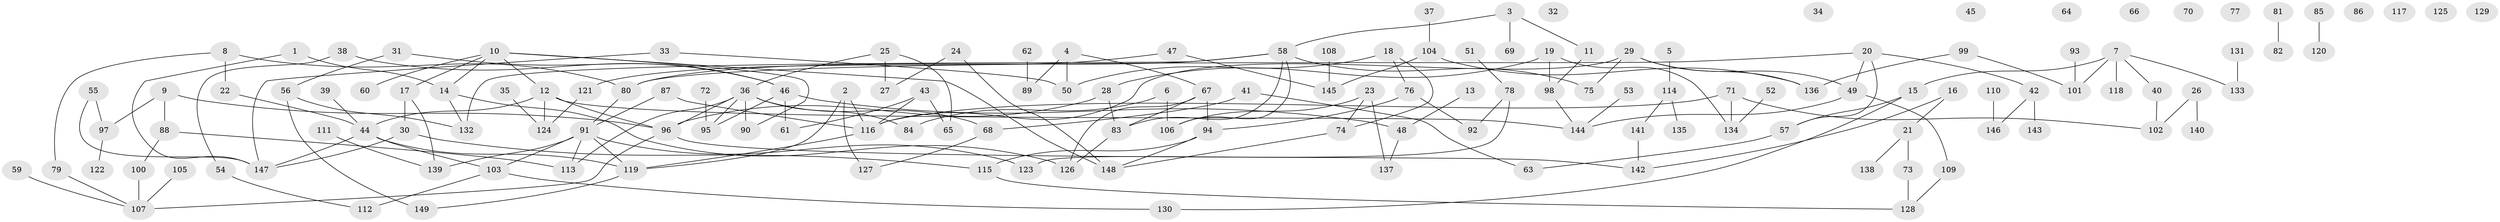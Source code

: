 // coarse degree distribution, {2: 0.2641509433962264, 3: 0.19811320754716982, 7: 0.02830188679245283, 6: 0.02830188679245283, 4: 0.07547169811320754, 8: 0.02830188679245283, 9: 0.009433962264150943, 5: 0.05660377358490566, 1: 0.19811320754716982, 0: 0.11320754716981132}
// Generated by graph-tools (version 1.1) at 2025/41/03/06/25 10:41:20]
// undirected, 149 vertices, 181 edges
graph export_dot {
graph [start="1"]
  node [color=gray90,style=filled];
  1;
  2;
  3;
  4;
  5;
  6;
  7;
  8;
  9;
  10;
  11;
  12;
  13;
  14;
  15;
  16;
  17;
  18;
  19;
  20;
  21;
  22;
  23;
  24;
  25;
  26;
  27;
  28;
  29;
  30;
  31;
  32;
  33;
  34;
  35;
  36;
  37;
  38;
  39;
  40;
  41;
  42;
  43;
  44;
  45;
  46;
  47;
  48;
  49;
  50;
  51;
  52;
  53;
  54;
  55;
  56;
  57;
  58;
  59;
  60;
  61;
  62;
  63;
  64;
  65;
  66;
  67;
  68;
  69;
  70;
  71;
  72;
  73;
  74;
  75;
  76;
  77;
  78;
  79;
  80;
  81;
  82;
  83;
  84;
  85;
  86;
  87;
  88;
  89;
  90;
  91;
  92;
  93;
  94;
  95;
  96;
  97;
  98;
  99;
  100;
  101;
  102;
  103;
  104;
  105;
  106;
  107;
  108;
  109;
  110;
  111;
  112;
  113;
  114;
  115;
  116;
  117;
  118;
  119;
  120;
  121;
  122;
  123;
  124;
  125;
  126;
  127;
  128;
  129;
  130;
  131;
  132;
  133;
  134;
  135;
  136;
  137;
  138;
  139;
  140;
  141;
  142;
  143;
  144;
  145;
  146;
  147;
  148;
  149;
  1 -- 14;
  1 -- 147;
  2 -- 116;
  2 -- 119;
  2 -- 127;
  3 -- 11;
  3 -- 58;
  3 -- 69;
  4 -- 50;
  4 -- 67;
  4 -- 89;
  5 -- 114;
  6 -- 84;
  6 -- 106;
  7 -- 15;
  7 -- 40;
  7 -- 101;
  7 -- 118;
  7 -- 133;
  8 -- 22;
  8 -- 79;
  8 -- 80;
  9 -- 88;
  9 -- 96;
  9 -- 97;
  10 -- 12;
  10 -- 14;
  10 -- 17;
  10 -- 60;
  10 -- 90;
  10 -- 148;
  11 -- 98;
  12 -- 44;
  12 -- 96;
  12 -- 124;
  12 -- 144;
  13 -- 48;
  14 -- 126;
  14 -- 132;
  15 -- 57;
  15 -- 130;
  16 -- 21;
  16 -- 142;
  17 -- 30;
  17 -- 139;
  18 -- 50;
  18 -- 74;
  18 -- 76;
  19 -- 28;
  19 -- 98;
  19 -- 134;
  20 -- 42;
  20 -- 49;
  20 -- 57;
  20 -- 80;
  21 -- 73;
  21 -- 138;
  22 -- 44;
  23 -- 74;
  23 -- 106;
  23 -- 137;
  24 -- 27;
  24 -- 148;
  25 -- 27;
  25 -- 36;
  25 -- 65;
  26 -- 102;
  26 -- 140;
  28 -- 83;
  28 -- 96;
  29 -- 49;
  29 -- 75;
  29 -- 116;
  29 -- 136;
  30 -- 115;
  30 -- 147;
  31 -- 46;
  31 -- 56;
  33 -- 50;
  33 -- 147;
  35 -- 124;
  36 -- 68;
  36 -- 84;
  36 -- 90;
  36 -- 95;
  36 -- 96;
  36 -- 113;
  37 -- 104;
  38 -- 46;
  38 -- 54;
  39 -- 44;
  40 -- 102;
  41 -- 63;
  41 -- 68;
  42 -- 143;
  42 -- 146;
  43 -- 61;
  43 -- 65;
  43 -- 116;
  44 -- 103;
  44 -- 119;
  44 -- 147;
  46 -- 48;
  46 -- 61;
  46 -- 95;
  47 -- 121;
  47 -- 145;
  48 -- 137;
  49 -- 109;
  49 -- 144;
  51 -- 78;
  52 -- 134;
  53 -- 144;
  54 -- 112;
  55 -- 97;
  55 -- 147;
  56 -- 132;
  56 -- 149;
  57 -- 63;
  58 -- 75;
  58 -- 80;
  58 -- 83;
  58 -- 106;
  58 -- 132;
  59 -- 107;
  62 -- 89;
  67 -- 83;
  67 -- 94;
  67 -- 126;
  68 -- 127;
  71 -- 102;
  71 -- 116;
  71 -- 134;
  72 -- 95;
  73 -- 128;
  74 -- 148;
  76 -- 92;
  76 -- 94;
  78 -- 92;
  78 -- 123;
  79 -- 107;
  80 -- 91;
  81 -- 82;
  83 -- 126;
  85 -- 120;
  87 -- 91;
  87 -- 116;
  88 -- 100;
  88 -- 113;
  91 -- 103;
  91 -- 113;
  91 -- 119;
  91 -- 123;
  91 -- 139;
  93 -- 101;
  94 -- 115;
  94 -- 148;
  96 -- 107;
  96 -- 142;
  97 -- 122;
  98 -- 144;
  99 -- 101;
  99 -- 136;
  100 -- 107;
  103 -- 112;
  103 -- 130;
  104 -- 136;
  104 -- 145;
  105 -- 107;
  108 -- 145;
  109 -- 128;
  110 -- 146;
  111 -- 139;
  114 -- 135;
  114 -- 141;
  115 -- 128;
  116 -- 119;
  119 -- 149;
  121 -- 124;
  131 -- 133;
  141 -- 142;
}
